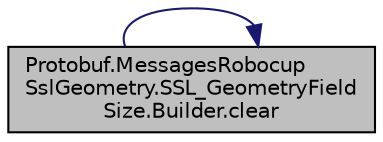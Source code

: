 digraph "Protobuf.MessagesRobocupSslGeometry.SSL_GeometryFieldSize.Builder.clear"
{
 // INTERACTIVE_SVG=YES
  edge [fontname="Helvetica",fontsize="10",labelfontname="Helvetica",labelfontsize="10"];
  node [fontname="Helvetica",fontsize="10",shape=record];
  rankdir="LR";
  Node1 [label="Protobuf.MessagesRobocup\lSslGeometry.SSL_GeometryField\lSize.Builder.clear",height=0.2,width=0.4,color="black", fillcolor="grey75", style="filled", fontcolor="black"];
  Node1 -> Node1 [color="midnightblue",fontsize="10",style="solid",fontname="Helvetica"];
}
